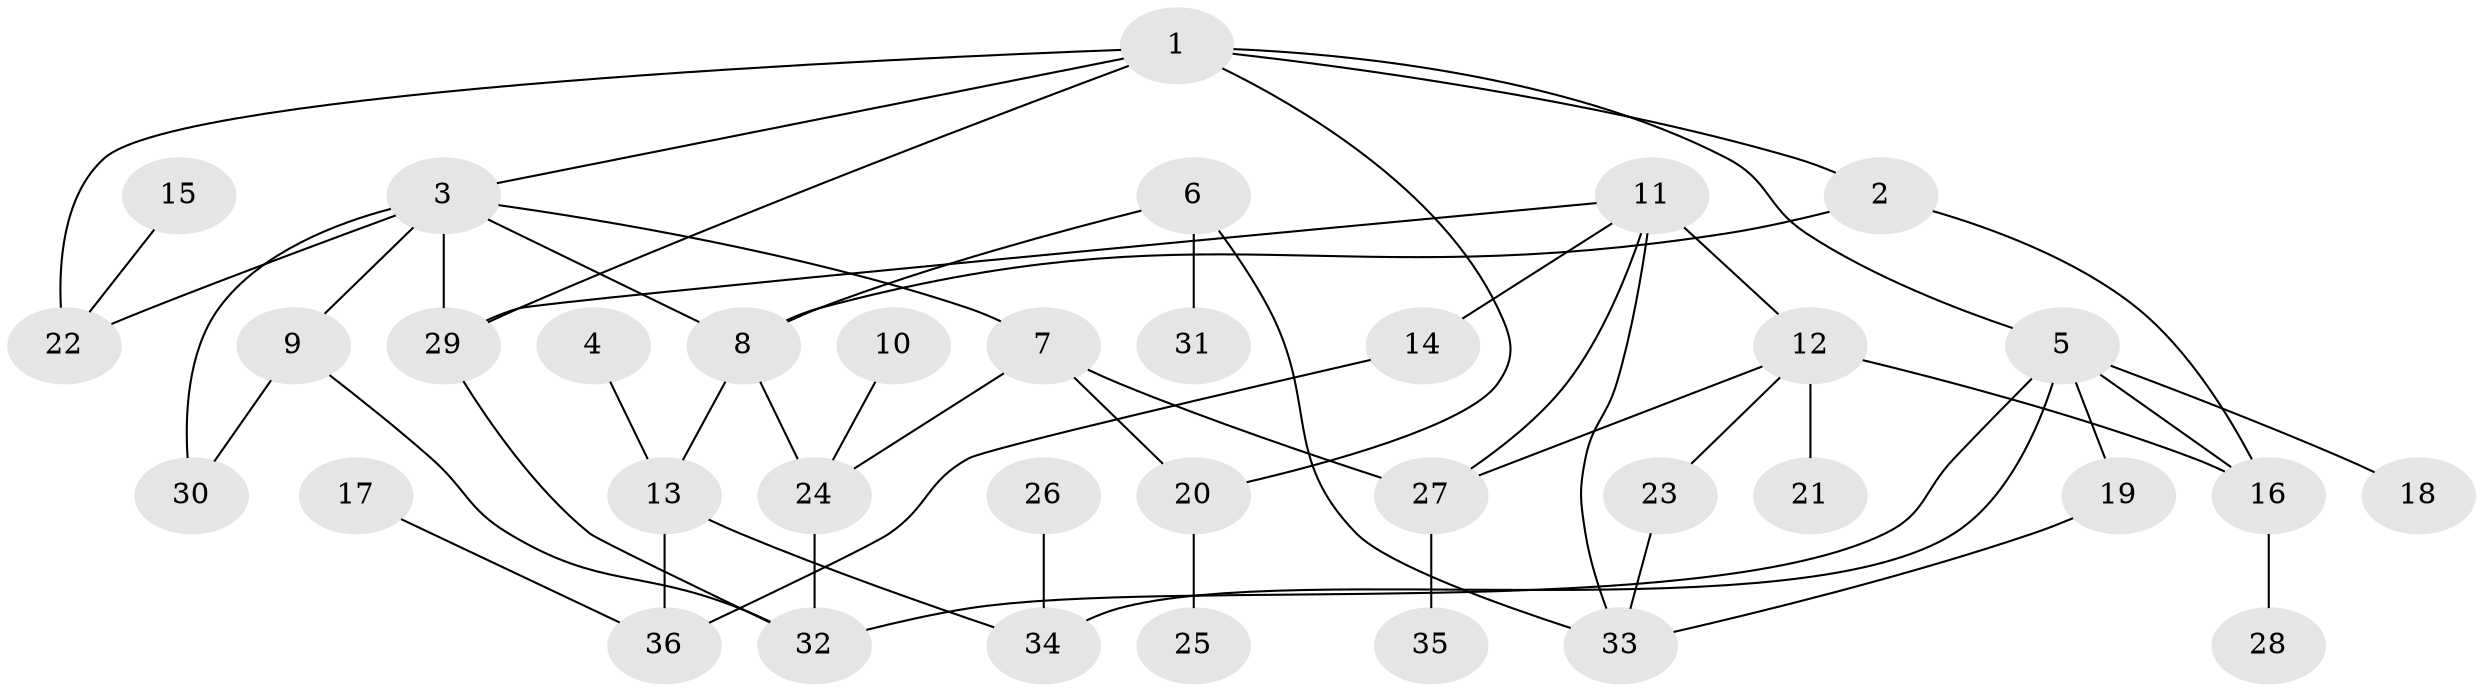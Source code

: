 // original degree distribution, {2: 0.288135593220339, 6: 0.03389830508474576, 5: 0.1016949152542373, 3: 0.2711864406779661, 4: 0.06779661016949153, 1: 0.23728813559322035}
// Generated by graph-tools (version 1.1) at 2025/35/03/04/25 23:35:59]
// undirected, 36 vertices, 53 edges
graph export_dot {
  node [color=gray90,style=filled];
  1;
  2;
  3;
  4;
  5;
  6;
  7;
  8;
  9;
  10;
  11;
  12;
  13;
  14;
  15;
  16;
  17;
  18;
  19;
  20;
  21;
  22;
  23;
  24;
  25;
  26;
  27;
  28;
  29;
  30;
  31;
  32;
  33;
  34;
  35;
  36;
  1 -- 2 [weight=1.0];
  1 -- 3 [weight=1.0];
  1 -- 5 [weight=1.0];
  1 -- 20 [weight=1.0];
  1 -- 22 [weight=1.0];
  1 -- 29 [weight=1.0];
  2 -- 8 [weight=1.0];
  2 -- 16 [weight=1.0];
  3 -- 7 [weight=1.0];
  3 -- 8 [weight=1.0];
  3 -- 9 [weight=1.0];
  3 -- 22 [weight=1.0];
  3 -- 29 [weight=1.0];
  3 -- 30 [weight=1.0];
  4 -- 13 [weight=1.0];
  5 -- 16 [weight=1.0];
  5 -- 18 [weight=1.0];
  5 -- 19 [weight=1.0];
  5 -- 32 [weight=1.0];
  5 -- 34 [weight=1.0];
  6 -- 8 [weight=1.0];
  6 -- 31 [weight=1.0];
  6 -- 33 [weight=1.0];
  7 -- 20 [weight=1.0];
  7 -- 24 [weight=1.0];
  7 -- 27 [weight=1.0];
  8 -- 13 [weight=1.0];
  8 -- 24 [weight=1.0];
  9 -- 30 [weight=1.0];
  9 -- 32 [weight=1.0];
  10 -- 24 [weight=1.0];
  11 -- 12 [weight=1.0];
  11 -- 14 [weight=1.0];
  11 -- 27 [weight=1.0];
  11 -- 29 [weight=1.0];
  11 -- 33 [weight=1.0];
  12 -- 16 [weight=1.0];
  12 -- 21 [weight=2.0];
  12 -- 23 [weight=1.0];
  12 -- 27 [weight=1.0];
  13 -- 34 [weight=1.0];
  13 -- 36 [weight=1.0];
  14 -- 36 [weight=1.0];
  15 -- 22 [weight=1.0];
  16 -- 28 [weight=1.0];
  17 -- 36 [weight=1.0];
  19 -- 33 [weight=1.0];
  20 -- 25 [weight=1.0];
  23 -- 33 [weight=1.0];
  24 -- 32 [weight=1.0];
  26 -- 34 [weight=1.0];
  27 -- 35 [weight=1.0];
  29 -- 32 [weight=1.0];
}
